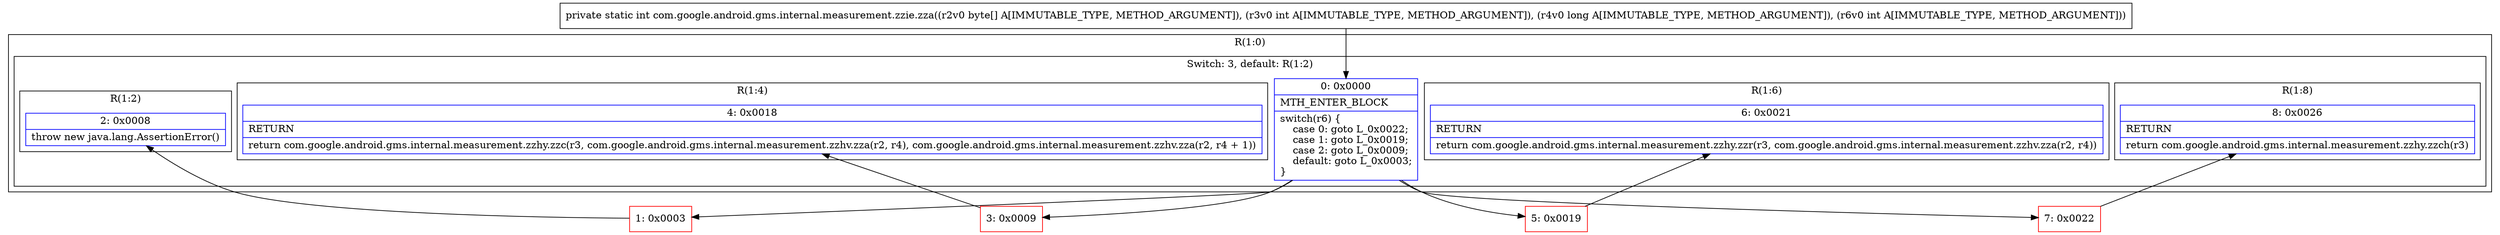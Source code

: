 digraph "CFG forcom.google.android.gms.internal.measurement.zzie.zza([BIJI)I" {
subgraph cluster_Region_2054314625 {
label = "R(1:0)";
node [shape=record,color=blue];
subgraph cluster_SwitchRegion_220908641 {
label = "Switch: 3, default: R(1:2)";
node [shape=record,color=blue];
Node_0 [shape=record,label="{0\:\ 0x0000|MTH_ENTER_BLOCK\l|switch(r6) \{\l    case 0: goto L_0x0022;\l    case 1: goto L_0x0019;\l    case 2: goto L_0x0009;\l    default: goto L_0x0003;\l\}\l}"];
subgraph cluster_Region_275563398 {
label = "R(1:8)";
node [shape=record,color=blue];
Node_8 [shape=record,label="{8\:\ 0x0026|RETURN\l|return com.google.android.gms.internal.measurement.zzhy.zzch(r3)\l}"];
}
subgraph cluster_Region_1751180500 {
label = "R(1:6)";
node [shape=record,color=blue];
Node_6 [shape=record,label="{6\:\ 0x0021|RETURN\l|return com.google.android.gms.internal.measurement.zzhy.zzr(r3, com.google.android.gms.internal.measurement.zzhv.zza(r2, r4))\l}"];
}
subgraph cluster_Region_3022091 {
label = "R(1:4)";
node [shape=record,color=blue];
Node_4 [shape=record,label="{4\:\ 0x0018|RETURN\l|return com.google.android.gms.internal.measurement.zzhy.zzc(r3, com.google.android.gms.internal.measurement.zzhv.zza(r2, r4), com.google.android.gms.internal.measurement.zzhv.zza(r2, r4 + 1))\l}"];
}
subgraph cluster_Region_1539080363 {
label = "R(1:2)";
node [shape=record,color=blue];
Node_2 [shape=record,label="{2\:\ 0x0008|throw new java.lang.AssertionError()\l}"];
}
}
}
Node_1 [shape=record,color=red,label="{1\:\ 0x0003}"];
Node_3 [shape=record,color=red,label="{3\:\ 0x0009}"];
Node_5 [shape=record,color=red,label="{5\:\ 0x0019}"];
Node_7 [shape=record,color=red,label="{7\:\ 0x0022}"];
MethodNode[shape=record,label="{private static int com.google.android.gms.internal.measurement.zzie.zza((r2v0 byte[] A[IMMUTABLE_TYPE, METHOD_ARGUMENT]), (r3v0 int A[IMMUTABLE_TYPE, METHOD_ARGUMENT]), (r4v0 long A[IMMUTABLE_TYPE, METHOD_ARGUMENT]), (r6v0 int A[IMMUTABLE_TYPE, METHOD_ARGUMENT])) }"];
MethodNode -> Node_0;
Node_0 -> Node_1;
Node_0 -> Node_3;
Node_0 -> Node_5;
Node_0 -> Node_7;
Node_1 -> Node_2;
Node_3 -> Node_4;
Node_5 -> Node_6;
Node_7 -> Node_8;
}

